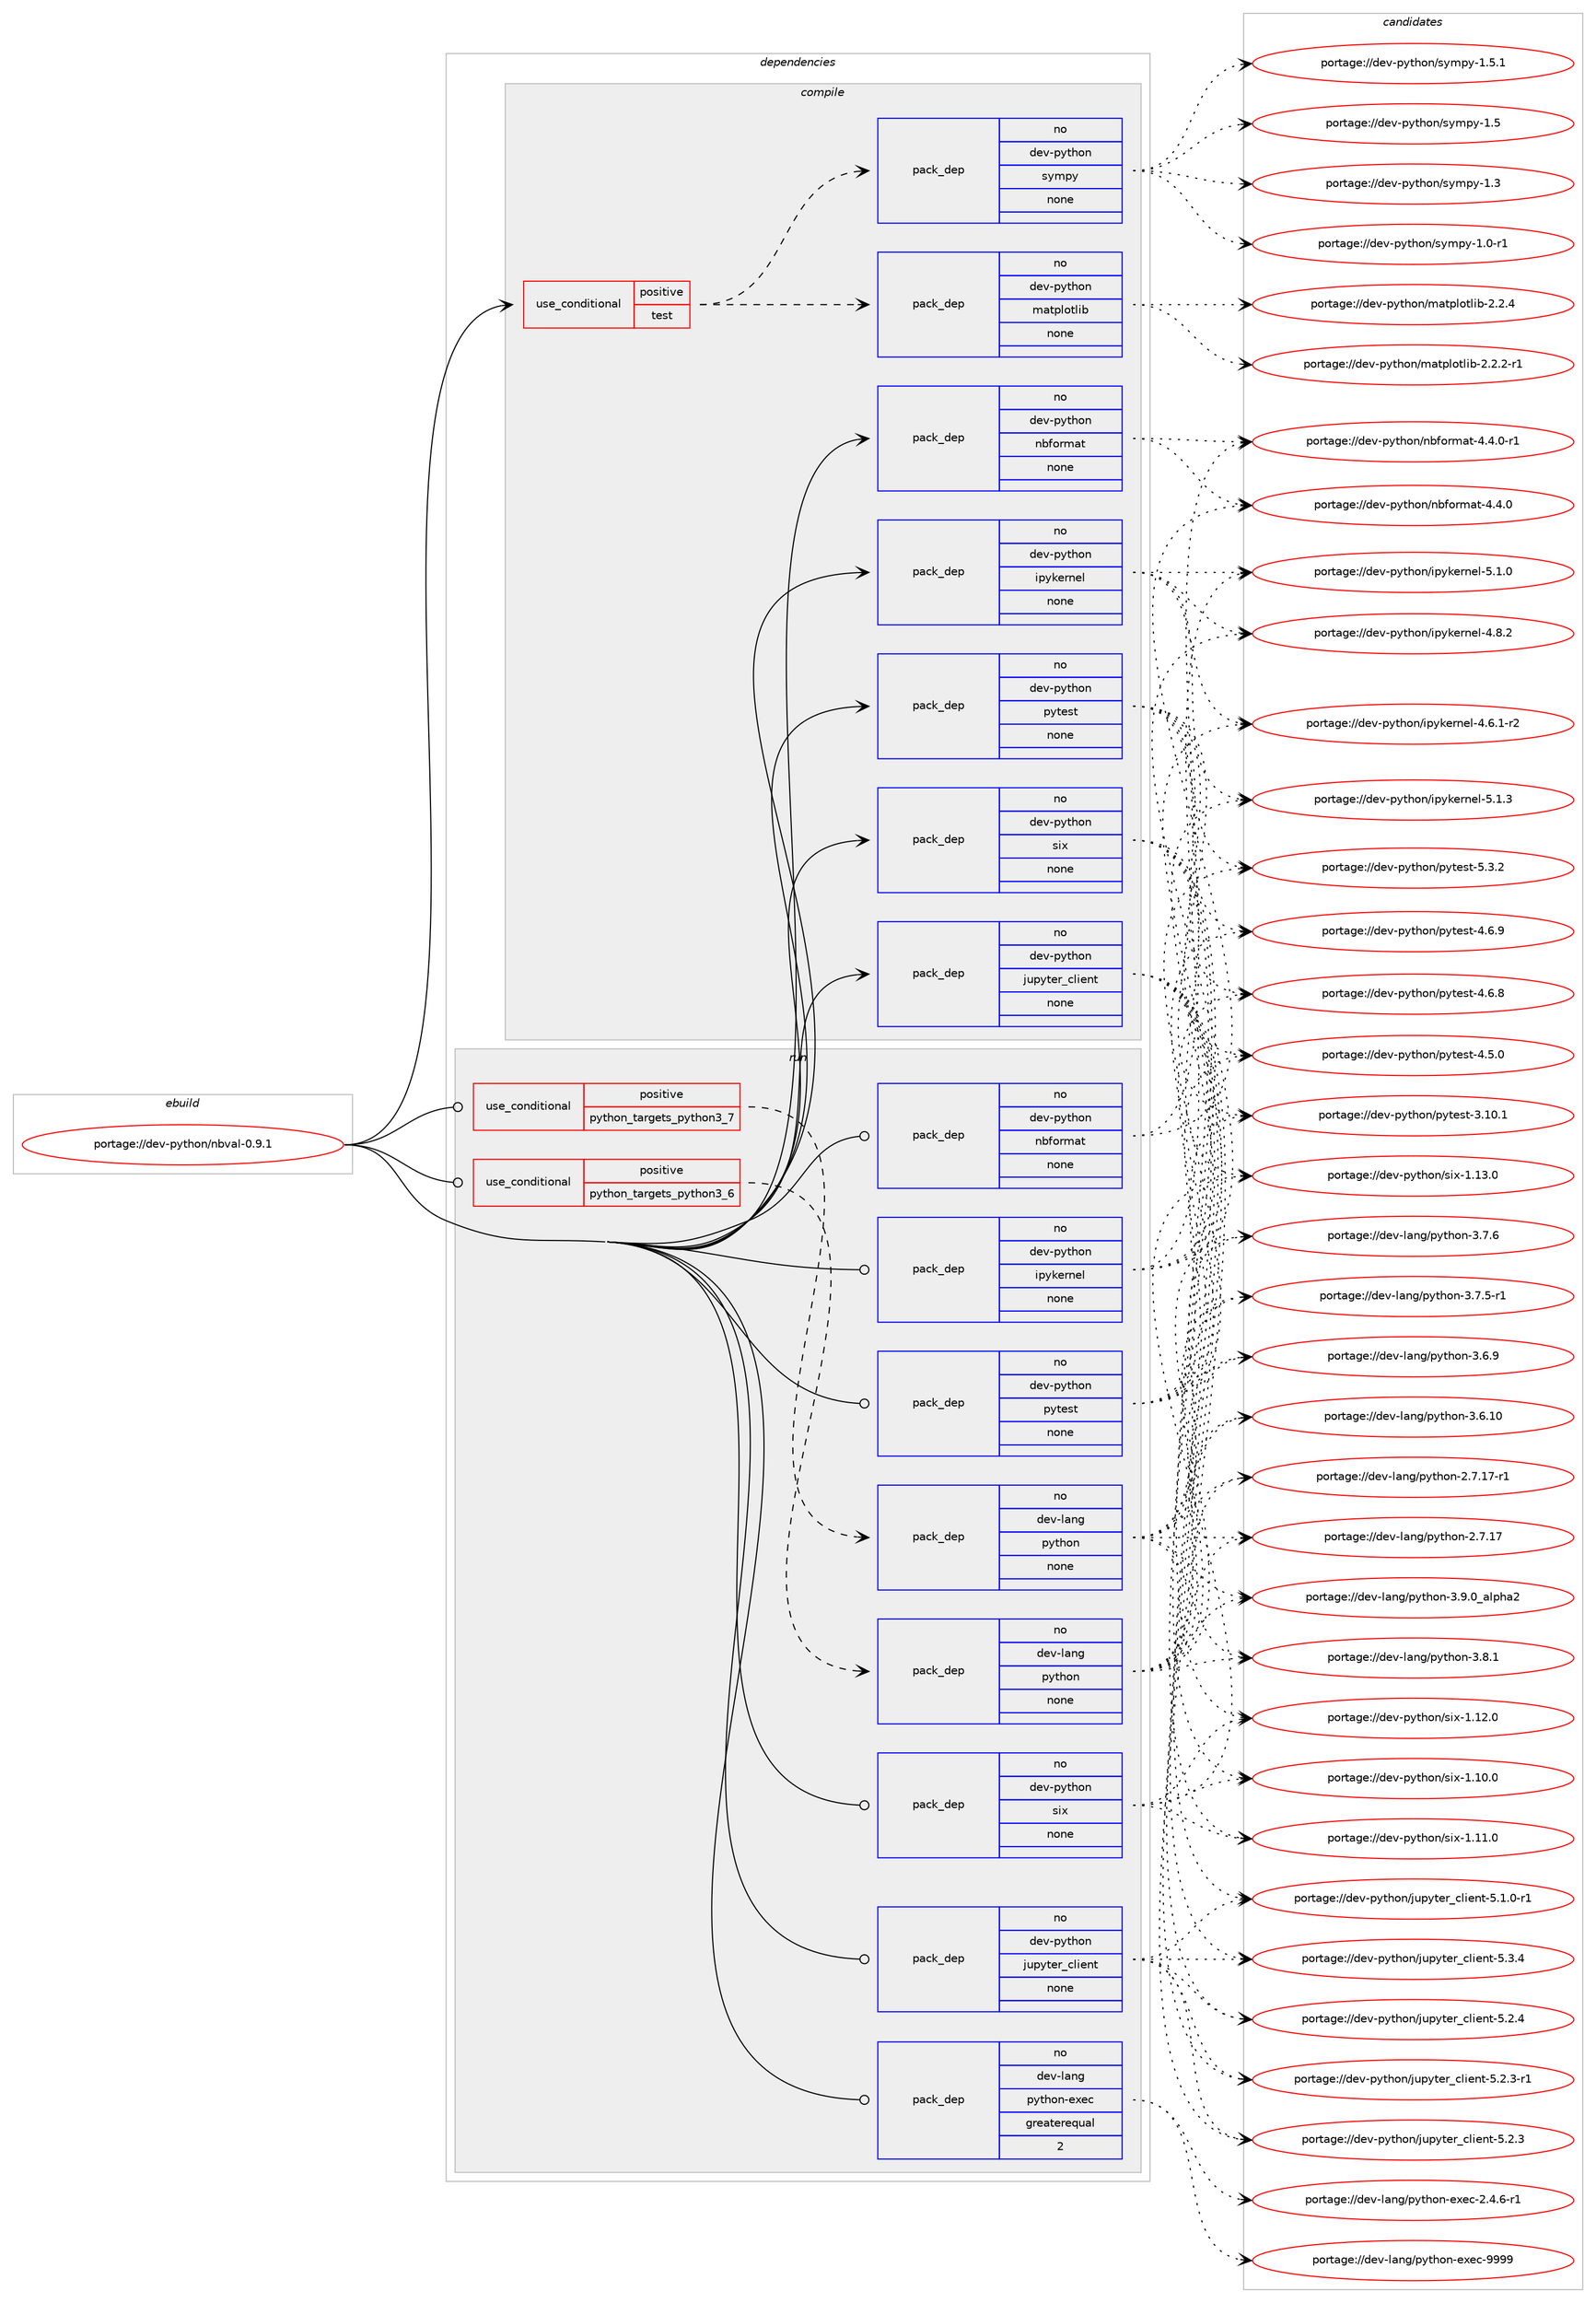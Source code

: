 digraph prolog {

# *************
# Graph options
# *************

newrank=true;
concentrate=true;
compound=true;
graph [rankdir=LR,fontname=Helvetica,fontsize=10,ranksep=1.5];#, ranksep=2.5, nodesep=0.2];
edge  [arrowhead=vee];
node  [fontname=Helvetica,fontsize=10];

# **********
# The ebuild
# **********

subgraph cluster_leftcol {
color=gray;
label=<<i>ebuild</i>>;
id [label="portage://dev-python/nbval-0.9.1", color=red, width=4, href="../dev-python/nbval-0.9.1.svg"];
}

# ****************
# The dependencies
# ****************

subgraph cluster_midcol {
color=gray;
label=<<i>dependencies</i>>;
subgraph cluster_compile {
fillcolor="#eeeeee";
style=filled;
label=<<i>compile</i>>;
subgraph cond112465 {
dependency448887 [label=<<TABLE BORDER="0" CELLBORDER="1" CELLSPACING="0" CELLPADDING="4"><TR><TD ROWSPAN="3" CELLPADDING="10">use_conditional</TD></TR><TR><TD>positive</TD></TR><TR><TD>test</TD></TR></TABLE>>, shape=none, color=red];
subgraph pack331442 {
dependency448888 [label=<<TABLE BORDER="0" CELLBORDER="1" CELLSPACING="0" CELLPADDING="4" WIDTH="220"><TR><TD ROWSPAN="6" CELLPADDING="30">pack_dep</TD></TR><TR><TD WIDTH="110">no</TD></TR><TR><TD>dev-python</TD></TR><TR><TD>sympy</TD></TR><TR><TD>none</TD></TR><TR><TD></TD></TR></TABLE>>, shape=none, color=blue];
}
dependency448887:e -> dependency448888:w [weight=20,style="dashed",arrowhead="vee"];
subgraph pack331443 {
dependency448889 [label=<<TABLE BORDER="0" CELLBORDER="1" CELLSPACING="0" CELLPADDING="4" WIDTH="220"><TR><TD ROWSPAN="6" CELLPADDING="30">pack_dep</TD></TR><TR><TD WIDTH="110">no</TD></TR><TR><TD>dev-python</TD></TR><TR><TD>matplotlib</TD></TR><TR><TD>none</TD></TR><TR><TD></TD></TR></TABLE>>, shape=none, color=blue];
}
dependency448887:e -> dependency448889:w [weight=20,style="dashed",arrowhead="vee"];
}
id:e -> dependency448887:w [weight=20,style="solid",arrowhead="vee"];
subgraph pack331444 {
dependency448890 [label=<<TABLE BORDER="0" CELLBORDER="1" CELLSPACING="0" CELLPADDING="4" WIDTH="220"><TR><TD ROWSPAN="6" CELLPADDING="30">pack_dep</TD></TR><TR><TD WIDTH="110">no</TD></TR><TR><TD>dev-python</TD></TR><TR><TD>ipykernel</TD></TR><TR><TD>none</TD></TR><TR><TD></TD></TR></TABLE>>, shape=none, color=blue];
}
id:e -> dependency448890:w [weight=20,style="solid",arrowhead="vee"];
subgraph pack331445 {
dependency448891 [label=<<TABLE BORDER="0" CELLBORDER="1" CELLSPACING="0" CELLPADDING="4" WIDTH="220"><TR><TD ROWSPAN="6" CELLPADDING="30">pack_dep</TD></TR><TR><TD WIDTH="110">no</TD></TR><TR><TD>dev-python</TD></TR><TR><TD>jupyter_client</TD></TR><TR><TD>none</TD></TR><TR><TD></TD></TR></TABLE>>, shape=none, color=blue];
}
id:e -> dependency448891:w [weight=20,style="solid",arrowhead="vee"];
subgraph pack331446 {
dependency448892 [label=<<TABLE BORDER="0" CELLBORDER="1" CELLSPACING="0" CELLPADDING="4" WIDTH="220"><TR><TD ROWSPAN="6" CELLPADDING="30">pack_dep</TD></TR><TR><TD WIDTH="110">no</TD></TR><TR><TD>dev-python</TD></TR><TR><TD>nbformat</TD></TR><TR><TD>none</TD></TR><TR><TD></TD></TR></TABLE>>, shape=none, color=blue];
}
id:e -> dependency448892:w [weight=20,style="solid",arrowhead="vee"];
subgraph pack331447 {
dependency448893 [label=<<TABLE BORDER="0" CELLBORDER="1" CELLSPACING="0" CELLPADDING="4" WIDTH="220"><TR><TD ROWSPAN="6" CELLPADDING="30">pack_dep</TD></TR><TR><TD WIDTH="110">no</TD></TR><TR><TD>dev-python</TD></TR><TR><TD>pytest</TD></TR><TR><TD>none</TD></TR><TR><TD></TD></TR></TABLE>>, shape=none, color=blue];
}
id:e -> dependency448893:w [weight=20,style="solid",arrowhead="vee"];
subgraph pack331448 {
dependency448894 [label=<<TABLE BORDER="0" CELLBORDER="1" CELLSPACING="0" CELLPADDING="4" WIDTH="220"><TR><TD ROWSPAN="6" CELLPADDING="30">pack_dep</TD></TR><TR><TD WIDTH="110">no</TD></TR><TR><TD>dev-python</TD></TR><TR><TD>six</TD></TR><TR><TD>none</TD></TR><TR><TD></TD></TR></TABLE>>, shape=none, color=blue];
}
id:e -> dependency448894:w [weight=20,style="solid",arrowhead="vee"];
}
subgraph cluster_compileandrun {
fillcolor="#eeeeee";
style=filled;
label=<<i>compile and run</i>>;
}
subgraph cluster_run {
fillcolor="#eeeeee";
style=filled;
label=<<i>run</i>>;
subgraph cond112466 {
dependency448895 [label=<<TABLE BORDER="0" CELLBORDER="1" CELLSPACING="0" CELLPADDING="4"><TR><TD ROWSPAN="3" CELLPADDING="10">use_conditional</TD></TR><TR><TD>positive</TD></TR><TR><TD>python_targets_python3_6</TD></TR></TABLE>>, shape=none, color=red];
subgraph pack331449 {
dependency448896 [label=<<TABLE BORDER="0" CELLBORDER="1" CELLSPACING="0" CELLPADDING="4" WIDTH="220"><TR><TD ROWSPAN="6" CELLPADDING="30">pack_dep</TD></TR><TR><TD WIDTH="110">no</TD></TR><TR><TD>dev-lang</TD></TR><TR><TD>python</TD></TR><TR><TD>none</TD></TR><TR><TD></TD></TR></TABLE>>, shape=none, color=blue];
}
dependency448895:e -> dependency448896:w [weight=20,style="dashed",arrowhead="vee"];
}
id:e -> dependency448895:w [weight=20,style="solid",arrowhead="odot"];
subgraph cond112467 {
dependency448897 [label=<<TABLE BORDER="0" CELLBORDER="1" CELLSPACING="0" CELLPADDING="4"><TR><TD ROWSPAN="3" CELLPADDING="10">use_conditional</TD></TR><TR><TD>positive</TD></TR><TR><TD>python_targets_python3_7</TD></TR></TABLE>>, shape=none, color=red];
subgraph pack331450 {
dependency448898 [label=<<TABLE BORDER="0" CELLBORDER="1" CELLSPACING="0" CELLPADDING="4" WIDTH="220"><TR><TD ROWSPAN="6" CELLPADDING="30">pack_dep</TD></TR><TR><TD WIDTH="110">no</TD></TR><TR><TD>dev-lang</TD></TR><TR><TD>python</TD></TR><TR><TD>none</TD></TR><TR><TD></TD></TR></TABLE>>, shape=none, color=blue];
}
dependency448897:e -> dependency448898:w [weight=20,style="dashed",arrowhead="vee"];
}
id:e -> dependency448897:w [weight=20,style="solid",arrowhead="odot"];
subgraph pack331451 {
dependency448899 [label=<<TABLE BORDER="0" CELLBORDER="1" CELLSPACING="0" CELLPADDING="4" WIDTH="220"><TR><TD ROWSPAN="6" CELLPADDING="30">pack_dep</TD></TR><TR><TD WIDTH="110">no</TD></TR><TR><TD>dev-lang</TD></TR><TR><TD>python-exec</TD></TR><TR><TD>greaterequal</TD></TR><TR><TD>2</TD></TR></TABLE>>, shape=none, color=blue];
}
id:e -> dependency448899:w [weight=20,style="solid",arrowhead="odot"];
subgraph pack331452 {
dependency448900 [label=<<TABLE BORDER="0" CELLBORDER="1" CELLSPACING="0" CELLPADDING="4" WIDTH="220"><TR><TD ROWSPAN="6" CELLPADDING="30">pack_dep</TD></TR><TR><TD WIDTH="110">no</TD></TR><TR><TD>dev-python</TD></TR><TR><TD>ipykernel</TD></TR><TR><TD>none</TD></TR><TR><TD></TD></TR></TABLE>>, shape=none, color=blue];
}
id:e -> dependency448900:w [weight=20,style="solid",arrowhead="odot"];
subgraph pack331453 {
dependency448901 [label=<<TABLE BORDER="0" CELLBORDER="1" CELLSPACING="0" CELLPADDING="4" WIDTH="220"><TR><TD ROWSPAN="6" CELLPADDING="30">pack_dep</TD></TR><TR><TD WIDTH="110">no</TD></TR><TR><TD>dev-python</TD></TR><TR><TD>jupyter_client</TD></TR><TR><TD>none</TD></TR><TR><TD></TD></TR></TABLE>>, shape=none, color=blue];
}
id:e -> dependency448901:w [weight=20,style="solid",arrowhead="odot"];
subgraph pack331454 {
dependency448902 [label=<<TABLE BORDER="0" CELLBORDER="1" CELLSPACING="0" CELLPADDING="4" WIDTH="220"><TR><TD ROWSPAN="6" CELLPADDING="30">pack_dep</TD></TR><TR><TD WIDTH="110">no</TD></TR><TR><TD>dev-python</TD></TR><TR><TD>nbformat</TD></TR><TR><TD>none</TD></TR><TR><TD></TD></TR></TABLE>>, shape=none, color=blue];
}
id:e -> dependency448902:w [weight=20,style="solid",arrowhead="odot"];
subgraph pack331455 {
dependency448903 [label=<<TABLE BORDER="0" CELLBORDER="1" CELLSPACING="0" CELLPADDING="4" WIDTH="220"><TR><TD ROWSPAN="6" CELLPADDING="30">pack_dep</TD></TR><TR><TD WIDTH="110">no</TD></TR><TR><TD>dev-python</TD></TR><TR><TD>pytest</TD></TR><TR><TD>none</TD></TR><TR><TD></TD></TR></TABLE>>, shape=none, color=blue];
}
id:e -> dependency448903:w [weight=20,style="solid",arrowhead="odot"];
subgraph pack331456 {
dependency448904 [label=<<TABLE BORDER="0" CELLBORDER="1" CELLSPACING="0" CELLPADDING="4" WIDTH="220"><TR><TD ROWSPAN="6" CELLPADDING="30">pack_dep</TD></TR><TR><TD WIDTH="110">no</TD></TR><TR><TD>dev-python</TD></TR><TR><TD>six</TD></TR><TR><TD>none</TD></TR><TR><TD></TD></TR></TABLE>>, shape=none, color=blue];
}
id:e -> dependency448904:w [weight=20,style="solid",arrowhead="odot"];
}
}

# **************
# The candidates
# **************

subgraph cluster_choices {
rank=same;
color=gray;
label=<<i>candidates</i>>;

subgraph choice331442 {
color=black;
nodesep=1;
choice1001011184511212111610411111047115121109112121454946534649 [label="portage://dev-python/sympy-1.5.1", color=red, width=4,href="../dev-python/sympy-1.5.1.svg"];
choice100101118451121211161041111104711512110911212145494653 [label="portage://dev-python/sympy-1.5", color=red, width=4,href="../dev-python/sympy-1.5.svg"];
choice100101118451121211161041111104711512110911212145494651 [label="portage://dev-python/sympy-1.3", color=red, width=4,href="../dev-python/sympy-1.3.svg"];
choice1001011184511212111610411111047115121109112121454946484511449 [label="portage://dev-python/sympy-1.0-r1", color=red, width=4,href="../dev-python/sympy-1.0-r1.svg"];
dependency448888:e -> choice1001011184511212111610411111047115121109112121454946534649:w [style=dotted,weight="100"];
dependency448888:e -> choice100101118451121211161041111104711512110911212145494653:w [style=dotted,weight="100"];
dependency448888:e -> choice100101118451121211161041111104711512110911212145494651:w [style=dotted,weight="100"];
dependency448888:e -> choice1001011184511212111610411111047115121109112121454946484511449:w [style=dotted,weight="100"];
}
subgraph choice331443 {
color=black;
nodesep=1;
choice10010111845112121116104111110471099711611210811111610810598455046504652 [label="portage://dev-python/matplotlib-2.2.4", color=red, width=4,href="../dev-python/matplotlib-2.2.4.svg"];
choice100101118451121211161041111104710997116112108111116108105984550465046504511449 [label="portage://dev-python/matplotlib-2.2.2-r1", color=red, width=4,href="../dev-python/matplotlib-2.2.2-r1.svg"];
dependency448889:e -> choice10010111845112121116104111110471099711611210811111610810598455046504652:w [style=dotted,weight="100"];
dependency448889:e -> choice100101118451121211161041111104710997116112108111116108105984550465046504511449:w [style=dotted,weight="100"];
}
subgraph choice331444 {
color=black;
nodesep=1;
choice1001011184511212111610411111047105112121107101114110101108455346494651 [label="portage://dev-python/ipykernel-5.1.3", color=red, width=4,href="../dev-python/ipykernel-5.1.3.svg"];
choice1001011184511212111610411111047105112121107101114110101108455346494648 [label="portage://dev-python/ipykernel-5.1.0", color=red, width=4,href="../dev-python/ipykernel-5.1.0.svg"];
choice1001011184511212111610411111047105112121107101114110101108455246564650 [label="portage://dev-python/ipykernel-4.8.2", color=red, width=4,href="../dev-python/ipykernel-4.8.2.svg"];
choice10010111845112121116104111110471051121211071011141101011084552465446494511450 [label="portage://dev-python/ipykernel-4.6.1-r2", color=red, width=4,href="../dev-python/ipykernel-4.6.1-r2.svg"];
dependency448890:e -> choice1001011184511212111610411111047105112121107101114110101108455346494651:w [style=dotted,weight="100"];
dependency448890:e -> choice1001011184511212111610411111047105112121107101114110101108455346494648:w [style=dotted,weight="100"];
dependency448890:e -> choice1001011184511212111610411111047105112121107101114110101108455246564650:w [style=dotted,weight="100"];
dependency448890:e -> choice10010111845112121116104111110471051121211071011141101011084552465446494511450:w [style=dotted,weight="100"];
}
subgraph choice331445 {
color=black;
nodesep=1;
choice10010111845112121116104111110471061171121211161011149599108105101110116455346514652 [label="portage://dev-python/jupyter_client-5.3.4", color=red, width=4,href="../dev-python/jupyter_client-5.3.4.svg"];
choice10010111845112121116104111110471061171121211161011149599108105101110116455346504652 [label="portage://dev-python/jupyter_client-5.2.4", color=red, width=4,href="../dev-python/jupyter_client-5.2.4.svg"];
choice100101118451121211161041111104710611711212111610111495991081051011101164553465046514511449 [label="portage://dev-python/jupyter_client-5.2.3-r1", color=red, width=4,href="../dev-python/jupyter_client-5.2.3-r1.svg"];
choice10010111845112121116104111110471061171121211161011149599108105101110116455346504651 [label="portage://dev-python/jupyter_client-5.2.3", color=red, width=4,href="../dev-python/jupyter_client-5.2.3.svg"];
choice100101118451121211161041111104710611711212111610111495991081051011101164553464946484511449 [label="portage://dev-python/jupyter_client-5.1.0-r1", color=red, width=4,href="../dev-python/jupyter_client-5.1.0-r1.svg"];
dependency448891:e -> choice10010111845112121116104111110471061171121211161011149599108105101110116455346514652:w [style=dotted,weight="100"];
dependency448891:e -> choice10010111845112121116104111110471061171121211161011149599108105101110116455346504652:w [style=dotted,weight="100"];
dependency448891:e -> choice100101118451121211161041111104710611711212111610111495991081051011101164553465046514511449:w [style=dotted,weight="100"];
dependency448891:e -> choice10010111845112121116104111110471061171121211161011149599108105101110116455346504651:w [style=dotted,weight="100"];
dependency448891:e -> choice100101118451121211161041111104710611711212111610111495991081051011101164553464946484511449:w [style=dotted,weight="100"];
}
subgraph choice331446 {
color=black;
nodesep=1;
choice100101118451121211161041111104711098102111114109971164552465246484511449 [label="portage://dev-python/nbformat-4.4.0-r1", color=red, width=4,href="../dev-python/nbformat-4.4.0-r1.svg"];
choice10010111845112121116104111110471109810211111410997116455246524648 [label="portage://dev-python/nbformat-4.4.0", color=red, width=4,href="../dev-python/nbformat-4.4.0.svg"];
dependency448892:e -> choice100101118451121211161041111104711098102111114109971164552465246484511449:w [style=dotted,weight="100"];
dependency448892:e -> choice10010111845112121116104111110471109810211111410997116455246524648:w [style=dotted,weight="100"];
}
subgraph choice331447 {
color=black;
nodesep=1;
choice1001011184511212111610411111047112121116101115116455346514650 [label="portage://dev-python/pytest-5.3.2", color=red, width=4,href="../dev-python/pytest-5.3.2.svg"];
choice1001011184511212111610411111047112121116101115116455246544657 [label="portage://dev-python/pytest-4.6.9", color=red, width=4,href="../dev-python/pytest-4.6.9.svg"];
choice1001011184511212111610411111047112121116101115116455246544656 [label="portage://dev-python/pytest-4.6.8", color=red, width=4,href="../dev-python/pytest-4.6.8.svg"];
choice1001011184511212111610411111047112121116101115116455246534648 [label="portage://dev-python/pytest-4.5.0", color=red, width=4,href="../dev-python/pytest-4.5.0.svg"];
choice100101118451121211161041111104711212111610111511645514649484649 [label="portage://dev-python/pytest-3.10.1", color=red, width=4,href="../dev-python/pytest-3.10.1.svg"];
dependency448893:e -> choice1001011184511212111610411111047112121116101115116455346514650:w [style=dotted,weight="100"];
dependency448893:e -> choice1001011184511212111610411111047112121116101115116455246544657:w [style=dotted,weight="100"];
dependency448893:e -> choice1001011184511212111610411111047112121116101115116455246544656:w [style=dotted,weight="100"];
dependency448893:e -> choice1001011184511212111610411111047112121116101115116455246534648:w [style=dotted,weight="100"];
dependency448893:e -> choice100101118451121211161041111104711212111610111511645514649484649:w [style=dotted,weight="100"];
}
subgraph choice331448 {
color=black;
nodesep=1;
choice100101118451121211161041111104711510512045494649514648 [label="portage://dev-python/six-1.13.0", color=red, width=4,href="../dev-python/six-1.13.0.svg"];
choice100101118451121211161041111104711510512045494649504648 [label="portage://dev-python/six-1.12.0", color=red, width=4,href="../dev-python/six-1.12.0.svg"];
choice100101118451121211161041111104711510512045494649494648 [label="portage://dev-python/six-1.11.0", color=red, width=4,href="../dev-python/six-1.11.0.svg"];
choice100101118451121211161041111104711510512045494649484648 [label="portage://dev-python/six-1.10.0", color=red, width=4,href="../dev-python/six-1.10.0.svg"];
dependency448894:e -> choice100101118451121211161041111104711510512045494649514648:w [style=dotted,weight="100"];
dependency448894:e -> choice100101118451121211161041111104711510512045494649504648:w [style=dotted,weight="100"];
dependency448894:e -> choice100101118451121211161041111104711510512045494649494648:w [style=dotted,weight="100"];
dependency448894:e -> choice100101118451121211161041111104711510512045494649484648:w [style=dotted,weight="100"];
}
subgraph choice331449 {
color=black;
nodesep=1;
choice10010111845108971101034711212111610411111045514657464895971081121049750 [label="portage://dev-lang/python-3.9.0_alpha2", color=red, width=4,href="../dev-lang/python-3.9.0_alpha2.svg"];
choice100101118451089711010347112121116104111110455146564649 [label="portage://dev-lang/python-3.8.1", color=red, width=4,href="../dev-lang/python-3.8.1.svg"];
choice100101118451089711010347112121116104111110455146554654 [label="portage://dev-lang/python-3.7.6", color=red, width=4,href="../dev-lang/python-3.7.6.svg"];
choice1001011184510897110103471121211161041111104551465546534511449 [label="portage://dev-lang/python-3.7.5-r1", color=red, width=4,href="../dev-lang/python-3.7.5-r1.svg"];
choice100101118451089711010347112121116104111110455146544657 [label="portage://dev-lang/python-3.6.9", color=red, width=4,href="../dev-lang/python-3.6.9.svg"];
choice10010111845108971101034711212111610411111045514654464948 [label="portage://dev-lang/python-3.6.10", color=red, width=4,href="../dev-lang/python-3.6.10.svg"];
choice100101118451089711010347112121116104111110455046554649554511449 [label="portage://dev-lang/python-2.7.17-r1", color=red, width=4,href="../dev-lang/python-2.7.17-r1.svg"];
choice10010111845108971101034711212111610411111045504655464955 [label="portage://dev-lang/python-2.7.17", color=red, width=4,href="../dev-lang/python-2.7.17.svg"];
dependency448896:e -> choice10010111845108971101034711212111610411111045514657464895971081121049750:w [style=dotted,weight="100"];
dependency448896:e -> choice100101118451089711010347112121116104111110455146564649:w [style=dotted,weight="100"];
dependency448896:e -> choice100101118451089711010347112121116104111110455146554654:w [style=dotted,weight="100"];
dependency448896:e -> choice1001011184510897110103471121211161041111104551465546534511449:w [style=dotted,weight="100"];
dependency448896:e -> choice100101118451089711010347112121116104111110455146544657:w [style=dotted,weight="100"];
dependency448896:e -> choice10010111845108971101034711212111610411111045514654464948:w [style=dotted,weight="100"];
dependency448896:e -> choice100101118451089711010347112121116104111110455046554649554511449:w [style=dotted,weight="100"];
dependency448896:e -> choice10010111845108971101034711212111610411111045504655464955:w [style=dotted,weight="100"];
}
subgraph choice331450 {
color=black;
nodesep=1;
choice10010111845108971101034711212111610411111045514657464895971081121049750 [label="portage://dev-lang/python-3.9.0_alpha2", color=red, width=4,href="../dev-lang/python-3.9.0_alpha2.svg"];
choice100101118451089711010347112121116104111110455146564649 [label="portage://dev-lang/python-3.8.1", color=red, width=4,href="../dev-lang/python-3.8.1.svg"];
choice100101118451089711010347112121116104111110455146554654 [label="portage://dev-lang/python-3.7.6", color=red, width=4,href="../dev-lang/python-3.7.6.svg"];
choice1001011184510897110103471121211161041111104551465546534511449 [label="portage://dev-lang/python-3.7.5-r1", color=red, width=4,href="../dev-lang/python-3.7.5-r1.svg"];
choice100101118451089711010347112121116104111110455146544657 [label="portage://dev-lang/python-3.6.9", color=red, width=4,href="../dev-lang/python-3.6.9.svg"];
choice10010111845108971101034711212111610411111045514654464948 [label="portage://dev-lang/python-3.6.10", color=red, width=4,href="../dev-lang/python-3.6.10.svg"];
choice100101118451089711010347112121116104111110455046554649554511449 [label="portage://dev-lang/python-2.7.17-r1", color=red, width=4,href="../dev-lang/python-2.7.17-r1.svg"];
choice10010111845108971101034711212111610411111045504655464955 [label="portage://dev-lang/python-2.7.17", color=red, width=4,href="../dev-lang/python-2.7.17.svg"];
dependency448898:e -> choice10010111845108971101034711212111610411111045514657464895971081121049750:w [style=dotted,weight="100"];
dependency448898:e -> choice100101118451089711010347112121116104111110455146564649:w [style=dotted,weight="100"];
dependency448898:e -> choice100101118451089711010347112121116104111110455146554654:w [style=dotted,weight="100"];
dependency448898:e -> choice1001011184510897110103471121211161041111104551465546534511449:w [style=dotted,weight="100"];
dependency448898:e -> choice100101118451089711010347112121116104111110455146544657:w [style=dotted,weight="100"];
dependency448898:e -> choice10010111845108971101034711212111610411111045514654464948:w [style=dotted,weight="100"];
dependency448898:e -> choice100101118451089711010347112121116104111110455046554649554511449:w [style=dotted,weight="100"];
dependency448898:e -> choice10010111845108971101034711212111610411111045504655464955:w [style=dotted,weight="100"];
}
subgraph choice331451 {
color=black;
nodesep=1;
choice10010111845108971101034711212111610411111045101120101994557575757 [label="portage://dev-lang/python-exec-9999", color=red, width=4,href="../dev-lang/python-exec-9999.svg"];
choice10010111845108971101034711212111610411111045101120101994550465246544511449 [label="portage://dev-lang/python-exec-2.4.6-r1", color=red, width=4,href="../dev-lang/python-exec-2.4.6-r1.svg"];
dependency448899:e -> choice10010111845108971101034711212111610411111045101120101994557575757:w [style=dotted,weight="100"];
dependency448899:e -> choice10010111845108971101034711212111610411111045101120101994550465246544511449:w [style=dotted,weight="100"];
}
subgraph choice331452 {
color=black;
nodesep=1;
choice1001011184511212111610411111047105112121107101114110101108455346494651 [label="portage://dev-python/ipykernel-5.1.3", color=red, width=4,href="../dev-python/ipykernel-5.1.3.svg"];
choice1001011184511212111610411111047105112121107101114110101108455346494648 [label="portage://dev-python/ipykernel-5.1.0", color=red, width=4,href="../dev-python/ipykernel-5.1.0.svg"];
choice1001011184511212111610411111047105112121107101114110101108455246564650 [label="portage://dev-python/ipykernel-4.8.2", color=red, width=4,href="../dev-python/ipykernel-4.8.2.svg"];
choice10010111845112121116104111110471051121211071011141101011084552465446494511450 [label="portage://dev-python/ipykernel-4.6.1-r2", color=red, width=4,href="../dev-python/ipykernel-4.6.1-r2.svg"];
dependency448900:e -> choice1001011184511212111610411111047105112121107101114110101108455346494651:w [style=dotted,weight="100"];
dependency448900:e -> choice1001011184511212111610411111047105112121107101114110101108455346494648:w [style=dotted,weight="100"];
dependency448900:e -> choice1001011184511212111610411111047105112121107101114110101108455246564650:w [style=dotted,weight="100"];
dependency448900:e -> choice10010111845112121116104111110471051121211071011141101011084552465446494511450:w [style=dotted,weight="100"];
}
subgraph choice331453 {
color=black;
nodesep=1;
choice10010111845112121116104111110471061171121211161011149599108105101110116455346514652 [label="portage://dev-python/jupyter_client-5.3.4", color=red, width=4,href="../dev-python/jupyter_client-5.3.4.svg"];
choice10010111845112121116104111110471061171121211161011149599108105101110116455346504652 [label="portage://dev-python/jupyter_client-5.2.4", color=red, width=4,href="../dev-python/jupyter_client-5.2.4.svg"];
choice100101118451121211161041111104710611711212111610111495991081051011101164553465046514511449 [label="portage://dev-python/jupyter_client-5.2.3-r1", color=red, width=4,href="../dev-python/jupyter_client-5.2.3-r1.svg"];
choice10010111845112121116104111110471061171121211161011149599108105101110116455346504651 [label="portage://dev-python/jupyter_client-5.2.3", color=red, width=4,href="../dev-python/jupyter_client-5.2.3.svg"];
choice100101118451121211161041111104710611711212111610111495991081051011101164553464946484511449 [label="portage://dev-python/jupyter_client-5.1.0-r1", color=red, width=4,href="../dev-python/jupyter_client-5.1.0-r1.svg"];
dependency448901:e -> choice10010111845112121116104111110471061171121211161011149599108105101110116455346514652:w [style=dotted,weight="100"];
dependency448901:e -> choice10010111845112121116104111110471061171121211161011149599108105101110116455346504652:w [style=dotted,weight="100"];
dependency448901:e -> choice100101118451121211161041111104710611711212111610111495991081051011101164553465046514511449:w [style=dotted,weight="100"];
dependency448901:e -> choice10010111845112121116104111110471061171121211161011149599108105101110116455346504651:w [style=dotted,weight="100"];
dependency448901:e -> choice100101118451121211161041111104710611711212111610111495991081051011101164553464946484511449:w [style=dotted,weight="100"];
}
subgraph choice331454 {
color=black;
nodesep=1;
choice100101118451121211161041111104711098102111114109971164552465246484511449 [label="portage://dev-python/nbformat-4.4.0-r1", color=red, width=4,href="../dev-python/nbformat-4.4.0-r1.svg"];
choice10010111845112121116104111110471109810211111410997116455246524648 [label="portage://dev-python/nbformat-4.4.0", color=red, width=4,href="../dev-python/nbformat-4.4.0.svg"];
dependency448902:e -> choice100101118451121211161041111104711098102111114109971164552465246484511449:w [style=dotted,weight="100"];
dependency448902:e -> choice10010111845112121116104111110471109810211111410997116455246524648:w [style=dotted,weight="100"];
}
subgraph choice331455 {
color=black;
nodesep=1;
choice1001011184511212111610411111047112121116101115116455346514650 [label="portage://dev-python/pytest-5.3.2", color=red, width=4,href="../dev-python/pytest-5.3.2.svg"];
choice1001011184511212111610411111047112121116101115116455246544657 [label="portage://dev-python/pytest-4.6.9", color=red, width=4,href="../dev-python/pytest-4.6.9.svg"];
choice1001011184511212111610411111047112121116101115116455246544656 [label="portage://dev-python/pytest-4.6.8", color=red, width=4,href="../dev-python/pytest-4.6.8.svg"];
choice1001011184511212111610411111047112121116101115116455246534648 [label="portage://dev-python/pytest-4.5.0", color=red, width=4,href="../dev-python/pytest-4.5.0.svg"];
choice100101118451121211161041111104711212111610111511645514649484649 [label="portage://dev-python/pytest-3.10.1", color=red, width=4,href="../dev-python/pytest-3.10.1.svg"];
dependency448903:e -> choice1001011184511212111610411111047112121116101115116455346514650:w [style=dotted,weight="100"];
dependency448903:e -> choice1001011184511212111610411111047112121116101115116455246544657:w [style=dotted,weight="100"];
dependency448903:e -> choice1001011184511212111610411111047112121116101115116455246544656:w [style=dotted,weight="100"];
dependency448903:e -> choice1001011184511212111610411111047112121116101115116455246534648:w [style=dotted,weight="100"];
dependency448903:e -> choice100101118451121211161041111104711212111610111511645514649484649:w [style=dotted,weight="100"];
}
subgraph choice331456 {
color=black;
nodesep=1;
choice100101118451121211161041111104711510512045494649514648 [label="portage://dev-python/six-1.13.0", color=red, width=4,href="../dev-python/six-1.13.0.svg"];
choice100101118451121211161041111104711510512045494649504648 [label="portage://dev-python/six-1.12.0", color=red, width=4,href="../dev-python/six-1.12.0.svg"];
choice100101118451121211161041111104711510512045494649494648 [label="portage://dev-python/six-1.11.0", color=red, width=4,href="../dev-python/six-1.11.0.svg"];
choice100101118451121211161041111104711510512045494649484648 [label="portage://dev-python/six-1.10.0", color=red, width=4,href="../dev-python/six-1.10.0.svg"];
dependency448904:e -> choice100101118451121211161041111104711510512045494649514648:w [style=dotted,weight="100"];
dependency448904:e -> choice100101118451121211161041111104711510512045494649504648:w [style=dotted,weight="100"];
dependency448904:e -> choice100101118451121211161041111104711510512045494649494648:w [style=dotted,weight="100"];
dependency448904:e -> choice100101118451121211161041111104711510512045494649484648:w [style=dotted,weight="100"];
}
}

}
